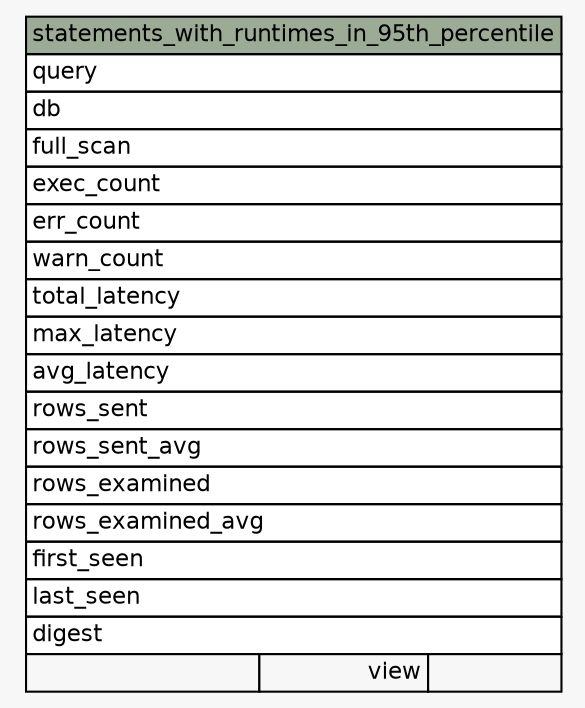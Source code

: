 // dot 2.44.1 on Linux 5.5.13-arch2-1
// SchemaSpy rev 590
digraph "statements_with_runtimes_in_95th_percentile" {
  graph [
    rankdir="RL"
    bgcolor="#f7f7f7"
    nodesep="0.18"
    ranksep="0.46"
    fontname="Helvetica"
    fontsize="11"
  ];
  node [
    fontname="Helvetica"
    fontsize="11"
    shape="plaintext"
  ];
  edge [
    arrowsize="0.8"
  ];
  "statements_with_runtimes_in_95th_percentile" [
    label=<
    <TABLE BORDER="0" CELLBORDER="1" CELLSPACING="0" BGCOLOR="#ffffff">
      <TR><TD COLSPAN="3" BGCOLOR="#9bab96" ALIGN="CENTER">statements_with_runtimes_in_95th_percentile</TD></TR>
      <TR><TD PORT="query" COLSPAN="3" ALIGN="LEFT">query</TD></TR>
      <TR><TD PORT="db" COLSPAN="3" ALIGN="LEFT">db</TD></TR>
      <TR><TD PORT="full_scan" COLSPAN="3" ALIGN="LEFT">full_scan</TD></TR>
      <TR><TD PORT="exec_count" COLSPAN="3" ALIGN="LEFT">exec_count</TD></TR>
      <TR><TD PORT="err_count" COLSPAN="3" ALIGN="LEFT">err_count</TD></TR>
      <TR><TD PORT="warn_count" COLSPAN="3" ALIGN="LEFT">warn_count</TD></TR>
      <TR><TD PORT="total_latency" COLSPAN="3" ALIGN="LEFT">total_latency</TD></TR>
      <TR><TD PORT="max_latency" COLSPAN="3" ALIGN="LEFT">max_latency</TD></TR>
      <TR><TD PORT="avg_latency" COLSPAN="3" ALIGN="LEFT">avg_latency</TD></TR>
      <TR><TD PORT="rows_sent" COLSPAN="3" ALIGN="LEFT">rows_sent</TD></TR>
      <TR><TD PORT="rows_sent_avg" COLSPAN="3" ALIGN="LEFT">rows_sent_avg</TD></TR>
      <TR><TD PORT="rows_examined" COLSPAN="3" ALIGN="LEFT">rows_examined</TD></TR>
      <TR><TD PORT="rows_examined_avg" COLSPAN="3" ALIGN="LEFT">rows_examined_avg</TD></TR>
      <TR><TD PORT="first_seen" COLSPAN="3" ALIGN="LEFT">first_seen</TD></TR>
      <TR><TD PORT="last_seen" COLSPAN="3" ALIGN="LEFT">last_seen</TD></TR>
      <TR><TD PORT="digest" COLSPAN="3" ALIGN="LEFT">digest</TD></TR>
      <TR><TD ALIGN="LEFT" BGCOLOR="#f7f7f7">  </TD><TD ALIGN="RIGHT" BGCOLOR="#f7f7f7">view</TD><TD ALIGN="RIGHT" BGCOLOR="#f7f7f7">  </TD></TR>
    </TABLE>>
    URL="tables/statements_with_runtimes_in_95th_percentile.html"
    tooltip="statements_with_runtimes_in_95th_percentile"
  ];
}
